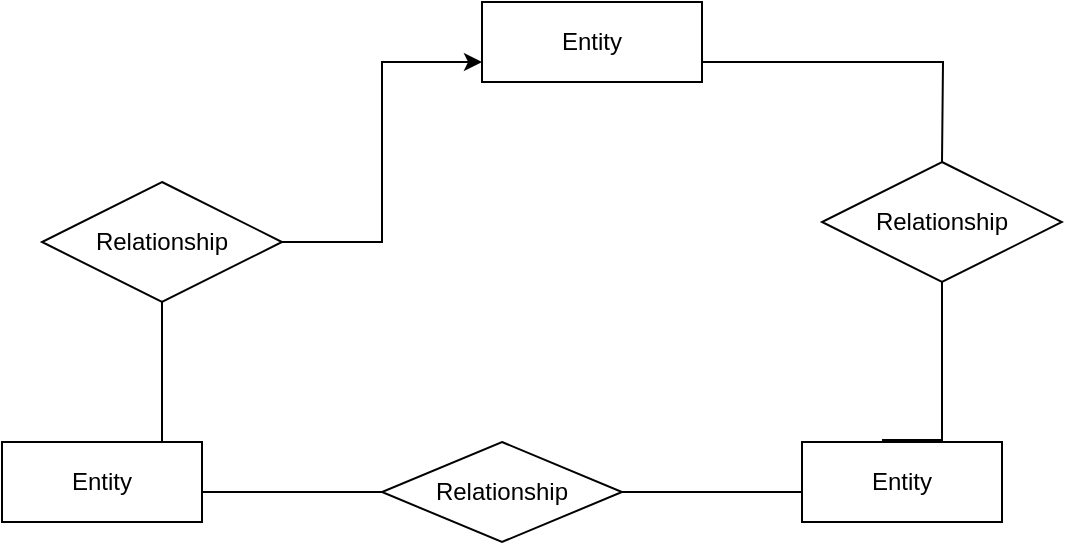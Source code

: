 <mxfile version="15.5.0" type="github">
  <diagram id="R2lEEEUBdFMjLlhIrx00" name="Page-1">
    <mxGraphModel dx="502" dy="325" grid="1" gridSize="10" guides="1" tooltips="1" connect="1" arrows="1" fold="1" page="1" pageScale="1" pageWidth="850" pageHeight="1100" math="0" shadow="0" extFonts="Permanent Marker^https://fonts.googleapis.com/css?family=Permanent+Marker">
      <root>
        <mxCell id="0" />
        <mxCell id="1" parent="0" />
        <mxCell id="sSWtUXwfbtz3aMPcJyTb-2" value="Entity" style="whiteSpace=wrap;html=1;align=center;" vertex="1" parent="1">
          <mxGeometry x="260" y="80" width="110" height="40" as="geometry" />
        </mxCell>
        <mxCell id="sSWtUXwfbtz3aMPcJyTb-3" value="Entity" style="whiteSpace=wrap;html=1;align=center;" vertex="1" parent="1">
          <mxGeometry x="20" y="300" width="100" height="40" as="geometry" />
        </mxCell>
        <mxCell id="sSWtUXwfbtz3aMPcJyTb-4" value="Entity" style="whiteSpace=wrap;html=1;align=center;" vertex="1" parent="1">
          <mxGeometry x="420" y="300" width="100" height="40" as="geometry" />
        </mxCell>
        <mxCell id="sSWtUXwfbtz3aMPcJyTb-5" value="Relationship" style="shape=rhombus;perimeter=rhombusPerimeter;whiteSpace=wrap;html=1;align=center;" vertex="1" parent="1">
          <mxGeometry x="210" y="300" width="120" height="50" as="geometry" />
        </mxCell>
        <mxCell id="sSWtUXwfbtz3aMPcJyTb-10" style="edgeStyle=orthogonalEdgeStyle;rounded=0;orthogonalLoop=1;jettySize=auto;html=1;exitX=1;exitY=0.5;exitDx=0;exitDy=0;entryX=0;entryY=0.75;entryDx=0;entryDy=0;" edge="1" parent="1" source="sSWtUXwfbtz3aMPcJyTb-6" target="sSWtUXwfbtz3aMPcJyTb-2">
          <mxGeometry relative="1" as="geometry">
            <Array as="points">
              <mxPoint x="210" y="200" />
              <mxPoint x="210" y="110" />
            </Array>
          </mxGeometry>
        </mxCell>
        <mxCell id="sSWtUXwfbtz3aMPcJyTb-6" value="Relationship" style="shape=rhombus;perimeter=rhombusPerimeter;whiteSpace=wrap;html=1;align=center;" vertex="1" parent="1">
          <mxGeometry x="40" y="170" width="120" height="60" as="geometry" />
        </mxCell>
        <mxCell id="sSWtUXwfbtz3aMPcJyTb-7" value="Relationship" style="shape=rhombus;perimeter=rhombusPerimeter;whiteSpace=wrap;html=1;align=center;" vertex="1" parent="1">
          <mxGeometry x="430" y="160" width="120" height="60" as="geometry" />
        </mxCell>
        <mxCell id="sSWtUXwfbtz3aMPcJyTb-9" value="" style="endArrow=none;html=1;rounded=0;edgeStyle=orthogonalEdgeStyle;entryX=0.5;entryY=1;entryDx=0;entryDy=0;" edge="1" parent="1" target="sSWtUXwfbtz3aMPcJyTb-6">
          <mxGeometry relative="1" as="geometry">
            <mxPoint x="60" y="300" as="sourcePoint" />
            <mxPoint x="220" y="300" as="targetPoint" />
            <Array as="points">
              <mxPoint x="100" y="300" />
            </Array>
          </mxGeometry>
        </mxCell>
        <mxCell id="sSWtUXwfbtz3aMPcJyTb-12" value="" style="endArrow=none;html=1;rounded=0;edgeStyle=orthogonalEdgeStyle;exitX=0.5;exitY=1;exitDx=0;exitDy=0;" edge="1" parent="1" source="sSWtUXwfbtz3aMPcJyTb-7">
          <mxGeometry relative="1" as="geometry">
            <mxPoint x="300" y="299" as="sourcePoint" />
            <mxPoint x="460" y="299" as="targetPoint" />
            <Array as="points">
              <mxPoint x="490" y="299" />
            </Array>
          </mxGeometry>
        </mxCell>
        <mxCell id="sSWtUXwfbtz3aMPcJyTb-13" value="" style="endArrow=none;html=1;rounded=0;edgeStyle=orthogonalEdgeStyle;exitX=1;exitY=0.75;exitDx=0;exitDy=0;" edge="1" parent="1" source="sSWtUXwfbtz3aMPcJyTb-2">
          <mxGeometry relative="1" as="geometry">
            <mxPoint x="330" y="160" as="sourcePoint" />
            <mxPoint x="490" y="160" as="targetPoint" />
          </mxGeometry>
        </mxCell>
        <mxCell id="sSWtUXwfbtz3aMPcJyTb-14" value="" style="endArrow=none;html=1;rounded=0;edgeStyle=orthogonalEdgeStyle;entryX=0;entryY=0.5;entryDx=0;entryDy=0;exitX=1;exitY=0.5;exitDx=0;exitDy=0;" edge="1" parent="1" source="sSWtUXwfbtz3aMPcJyTb-3" target="sSWtUXwfbtz3aMPcJyTb-5">
          <mxGeometry relative="1" as="geometry">
            <mxPoint x="60" y="320" as="sourcePoint" />
            <mxPoint x="220" y="320" as="targetPoint" />
            <Array as="points">
              <mxPoint x="120" y="325" />
            </Array>
          </mxGeometry>
        </mxCell>
        <mxCell id="sSWtUXwfbtz3aMPcJyTb-15" value="" style="endArrow=none;html=1;rounded=0;edgeStyle=orthogonalEdgeStyle;" edge="1" parent="1" source="sSWtUXwfbtz3aMPcJyTb-5">
          <mxGeometry relative="1" as="geometry">
            <mxPoint x="330" y="325" as="sourcePoint" />
            <mxPoint x="420" y="325" as="targetPoint" />
          </mxGeometry>
        </mxCell>
      </root>
    </mxGraphModel>
  </diagram>
</mxfile>
